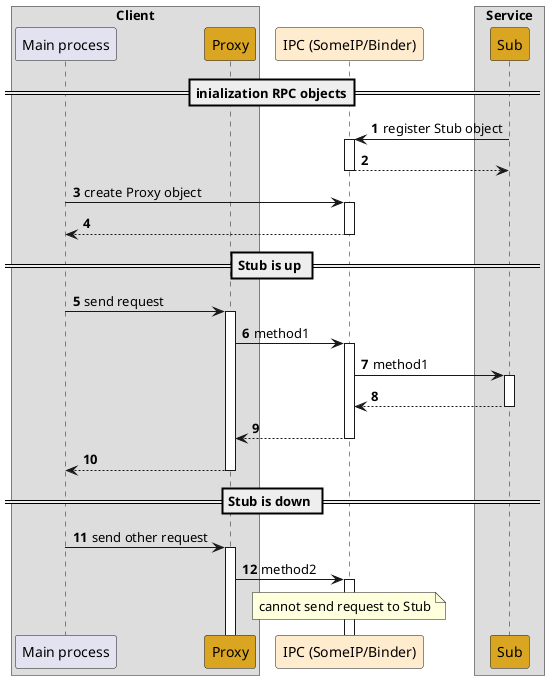 
@startuml
!pragma teoz true
autonumber
autoactivate on
Box "Client"
participant "Main process" as main
participant "Proxy" as pro #GoldenRod
end box

participant "IPC (SomeIP/Binder)" as ipc #BlanchedAlmond

Box "Service"
participant "Sub" as stu #GoldenRod
end box

== inialization RPC objects==
stu -> ipc: register Stub object
ipc --> stu:
main -> ipc: create Proxy object
ipc --> main:

== Stub is up ==
main -> pro: send request
pro -> ipc: method1
ipc -> stu: method1
stu --> ipc:
ipc --> pro:
pro --> main:

== Stub is down ==
main -> pro: send other request
pro -> ipc: method2
note over ipc
cannot send request to Stub
end note
@enduml